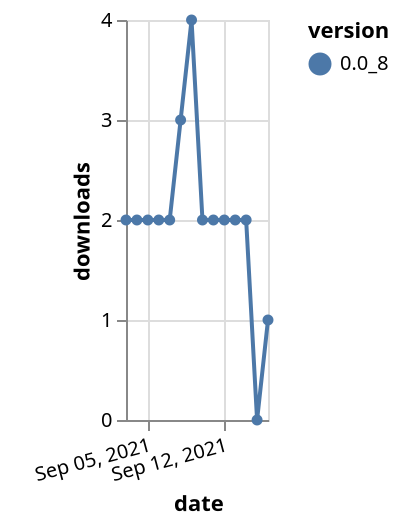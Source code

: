 {"$schema": "https://vega.github.io/schema/vega-lite/v5.json", "description": "A simple bar chart with embedded data.", "data": {"values": [{"date": "2021-09-03", "total": 3727, "delta": 2, "version": "0.0_8"}, {"date": "2021-09-04", "total": 3729, "delta": 2, "version": "0.0_8"}, {"date": "2021-09-05", "total": 3731, "delta": 2, "version": "0.0_8"}, {"date": "2021-09-06", "total": 3733, "delta": 2, "version": "0.0_8"}, {"date": "2021-09-07", "total": 3735, "delta": 2, "version": "0.0_8"}, {"date": "2021-09-08", "total": 3738, "delta": 3, "version": "0.0_8"}, {"date": "2021-09-09", "total": 3742, "delta": 4, "version": "0.0_8"}, {"date": "2021-09-10", "total": 3744, "delta": 2, "version": "0.0_8"}, {"date": "2021-09-11", "total": 3746, "delta": 2, "version": "0.0_8"}, {"date": "2021-09-12", "total": 3748, "delta": 2, "version": "0.0_8"}, {"date": "2021-09-13", "total": 3750, "delta": 2, "version": "0.0_8"}, {"date": "2021-09-14", "total": 3752, "delta": 2, "version": "0.0_8"}, {"date": "2021-09-15", "total": 3752, "delta": 0, "version": "0.0_8"}, {"date": "2021-09-16", "total": 3753, "delta": 1, "version": "0.0_8"}]}, "width": "container", "mark": {"type": "line", "point": {"filled": true}}, "encoding": {"x": {"field": "date", "type": "temporal", "timeUnit": "yearmonthdate", "title": "date", "axis": {"labelAngle": -15}}, "y": {"field": "delta", "type": "quantitative", "title": "downloads"}, "color": {"field": "version", "type": "nominal"}, "tooltip": {"field": "delta"}}}